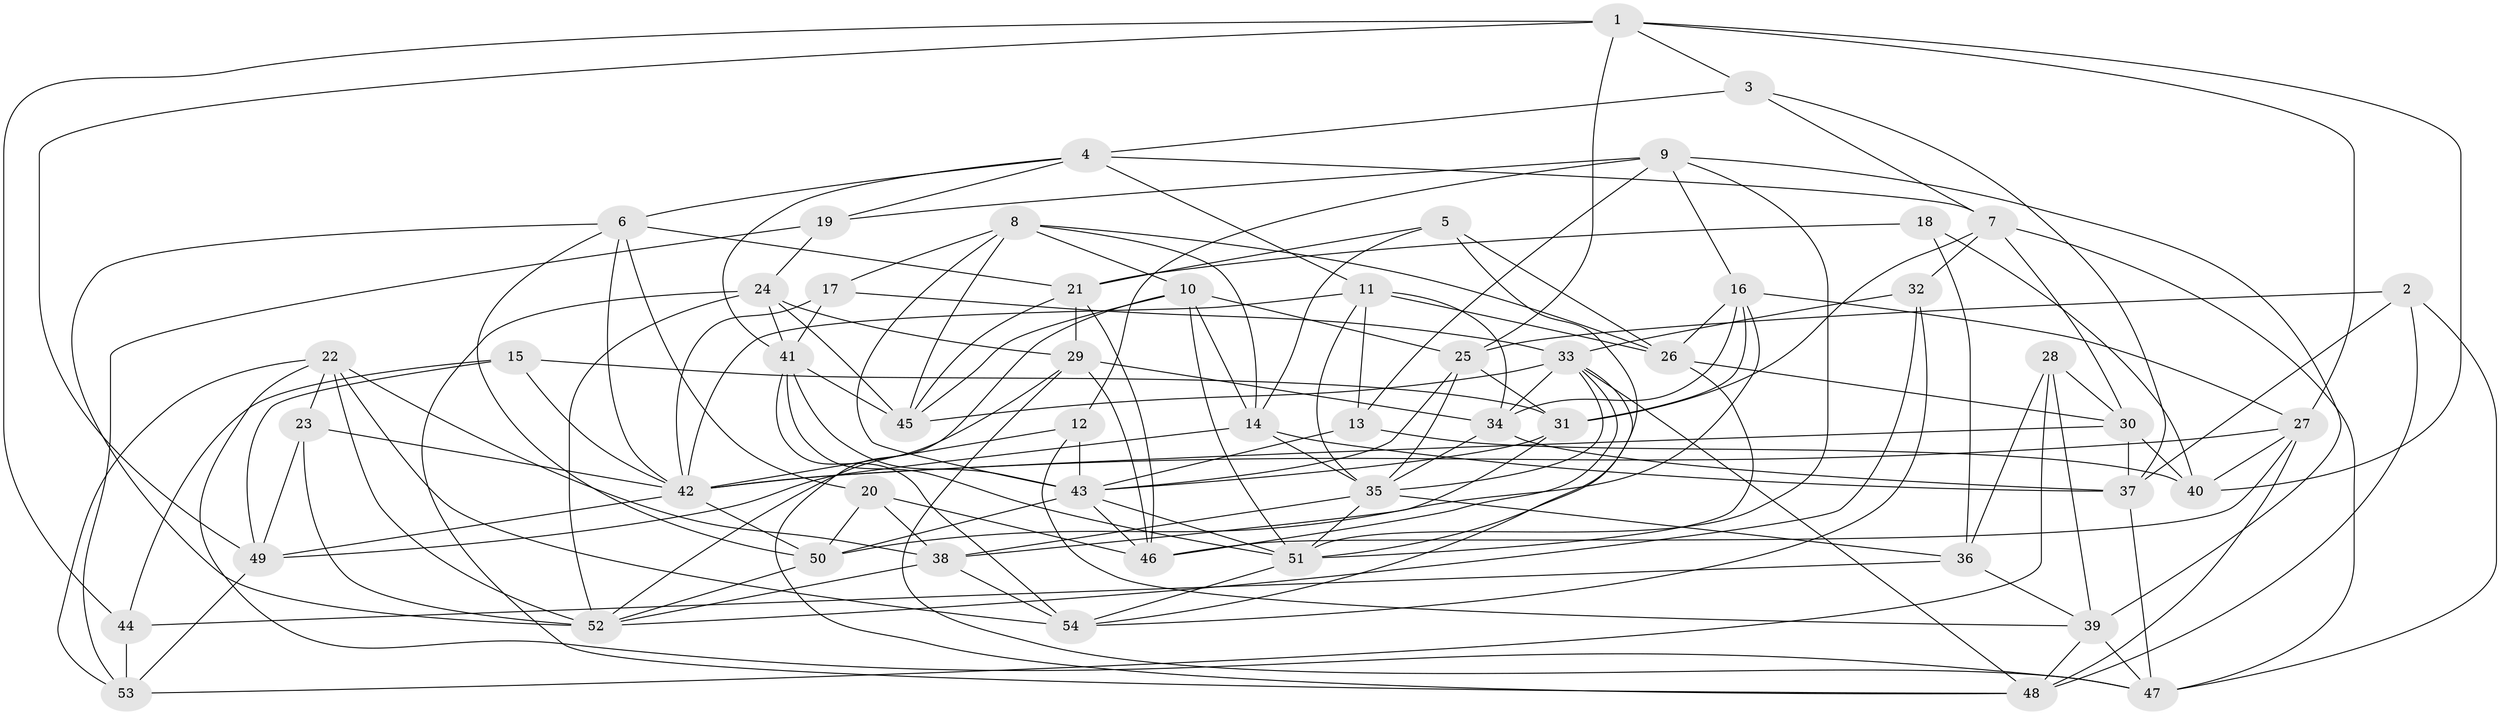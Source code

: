 // original degree distribution, {4: 1.0}
// Generated by graph-tools (version 1.1) at 2025/50/03/09/25 03:50:55]
// undirected, 54 vertices, 154 edges
graph export_dot {
graph [start="1"]
  node [color=gray90,style=filled];
  1;
  2;
  3;
  4;
  5;
  6;
  7;
  8;
  9;
  10;
  11;
  12;
  13;
  14;
  15;
  16;
  17;
  18;
  19;
  20;
  21;
  22;
  23;
  24;
  25;
  26;
  27;
  28;
  29;
  30;
  31;
  32;
  33;
  34;
  35;
  36;
  37;
  38;
  39;
  40;
  41;
  42;
  43;
  44;
  45;
  46;
  47;
  48;
  49;
  50;
  51;
  52;
  53;
  54;
  1 -- 3 [weight=1.0];
  1 -- 25 [weight=1.0];
  1 -- 27 [weight=1.0];
  1 -- 40 [weight=1.0];
  1 -- 44 [weight=1.0];
  1 -- 49 [weight=1.0];
  2 -- 25 [weight=1.0];
  2 -- 37 [weight=1.0];
  2 -- 47 [weight=1.0];
  2 -- 48 [weight=1.0];
  3 -- 4 [weight=1.0];
  3 -- 7 [weight=1.0];
  3 -- 37 [weight=1.0];
  4 -- 6 [weight=1.0];
  4 -- 7 [weight=1.0];
  4 -- 11 [weight=1.0];
  4 -- 19 [weight=1.0];
  4 -- 41 [weight=1.0];
  5 -- 14 [weight=1.0];
  5 -- 21 [weight=1.0];
  5 -- 26 [weight=1.0];
  5 -- 51 [weight=1.0];
  6 -- 20 [weight=1.0];
  6 -- 21 [weight=1.0];
  6 -- 42 [weight=1.0];
  6 -- 50 [weight=1.0];
  6 -- 52 [weight=1.0];
  7 -- 30 [weight=1.0];
  7 -- 31 [weight=1.0];
  7 -- 32 [weight=1.0];
  7 -- 47 [weight=1.0];
  8 -- 10 [weight=1.0];
  8 -- 14 [weight=1.0];
  8 -- 17 [weight=1.0];
  8 -- 26 [weight=1.0];
  8 -- 43 [weight=1.0];
  8 -- 45 [weight=1.0];
  9 -- 12 [weight=1.0];
  9 -- 13 [weight=1.0];
  9 -- 16 [weight=1.0];
  9 -- 19 [weight=1.0];
  9 -- 39 [weight=1.0];
  9 -- 51 [weight=1.0];
  10 -- 14 [weight=1.0];
  10 -- 25 [weight=1.0];
  10 -- 45 [weight=1.0];
  10 -- 48 [weight=1.0];
  10 -- 51 [weight=1.0];
  11 -- 13 [weight=1.0];
  11 -- 26 [weight=1.0];
  11 -- 34 [weight=1.0];
  11 -- 35 [weight=1.0];
  11 -- 42 [weight=1.0];
  12 -- 39 [weight=1.0];
  12 -- 42 [weight=1.0];
  12 -- 43 [weight=1.0];
  13 -- 40 [weight=1.0];
  13 -- 43 [weight=1.0];
  14 -- 35 [weight=1.0];
  14 -- 37 [weight=1.0];
  14 -- 49 [weight=1.0];
  15 -- 31 [weight=1.0];
  15 -- 42 [weight=1.0];
  15 -- 44 [weight=1.0];
  15 -- 49 [weight=1.0];
  16 -- 26 [weight=1.0];
  16 -- 27 [weight=1.0];
  16 -- 31 [weight=1.0];
  16 -- 34 [weight=1.0];
  16 -- 50 [weight=1.0];
  17 -- 33 [weight=1.0];
  17 -- 41 [weight=1.0];
  17 -- 42 [weight=1.0];
  18 -- 21 [weight=1.0];
  18 -- 36 [weight=1.0];
  18 -- 40 [weight=2.0];
  19 -- 24 [weight=1.0];
  19 -- 53 [weight=1.0];
  20 -- 38 [weight=1.0];
  20 -- 46 [weight=1.0];
  20 -- 50 [weight=1.0];
  21 -- 29 [weight=1.0];
  21 -- 45 [weight=1.0];
  21 -- 46 [weight=1.0];
  22 -- 23 [weight=1.0];
  22 -- 38 [weight=1.0];
  22 -- 47 [weight=1.0];
  22 -- 52 [weight=1.0];
  22 -- 53 [weight=1.0];
  22 -- 54 [weight=1.0];
  23 -- 42 [weight=1.0];
  23 -- 49 [weight=1.0];
  23 -- 52 [weight=1.0];
  24 -- 29 [weight=1.0];
  24 -- 41 [weight=1.0];
  24 -- 45 [weight=1.0];
  24 -- 48 [weight=1.0];
  24 -- 52 [weight=1.0];
  25 -- 31 [weight=1.0];
  25 -- 35 [weight=1.0];
  25 -- 43 [weight=1.0];
  26 -- 30 [weight=1.0];
  26 -- 51 [weight=1.0];
  27 -- 40 [weight=1.0];
  27 -- 42 [weight=1.0];
  27 -- 46 [weight=1.0];
  27 -- 48 [weight=1.0];
  28 -- 30 [weight=1.0];
  28 -- 36 [weight=1.0];
  28 -- 39 [weight=1.0];
  28 -- 53 [weight=1.0];
  29 -- 34 [weight=1.0];
  29 -- 46 [weight=1.0];
  29 -- 47 [weight=1.0];
  29 -- 52 [weight=1.0];
  30 -- 37 [weight=1.0];
  30 -- 40 [weight=1.0];
  30 -- 42 [weight=1.0];
  31 -- 38 [weight=1.0];
  31 -- 43 [weight=1.0];
  32 -- 33 [weight=1.0];
  32 -- 52 [weight=1.0];
  32 -- 54 [weight=1.0];
  33 -- 34 [weight=1.0];
  33 -- 35 [weight=1.0];
  33 -- 45 [weight=1.0];
  33 -- 46 [weight=1.0];
  33 -- 48 [weight=1.0];
  33 -- 54 [weight=1.0];
  34 -- 35 [weight=1.0];
  34 -- 37 [weight=1.0];
  35 -- 36 [weight=1.0];
  35 -- 38 [weight=1.0];
  35 -- 51 [weight=1.0];
  36 -- 39 [weight=1.0];
  36 -- 44 [weight=2.0];
  37 -- 47 [weight=1.0];
  38 -- 52 [weight=1.0];
  38 -- 54 [weight=1.0];
  39 -- 47 [weight=1.0];
  39 -- 48 [weight=1.0];
  41 -- 43 [weight=2.0];
  41 -- 45 [weight=1.0];
  41 -- 51 [weight=1.0];
  41 -- 54 [weight=1.0];
  42 -- 49 [weight=1.0];
  42 -- 50 [weight=1.0];
  43 -- 46 [weight=1.0];
  43 -- 50 [weight=1.0];
  43 -- 51 [weight=1.0];
  44 -- 53 [weight=2.0];
  49 -- 53 [weight=1.0];
  50 -- 52 [weight=1.0];
  51 -- 54 [weight=1.0];
}
